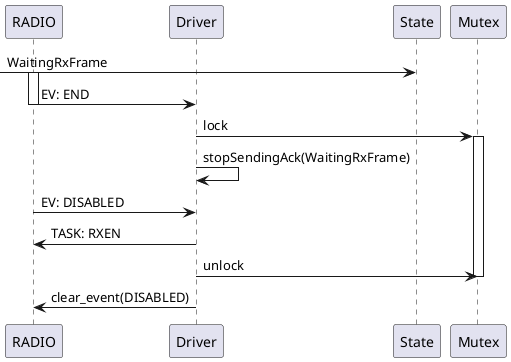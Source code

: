 @startuml

participant RADIO
participant Driver

      -> State: WaitingRxFrame
      
activate RADIO
RADIO  -> Driver: EV: END
deactivate RADIO
Driver -> Mutex: lock
activate Mutex

Driver  -> Driver: stopSendingAck(WaitingRxFrame)

RADIO   -> Driver: EV: DISABLED
Driver  -> RADIO:  TASK: RXEN
Driver  -> Mutex:  unlock
deactivate Mutex
Driver  -> RADIO:  clear_event(DISABLED)
     

@enduml
